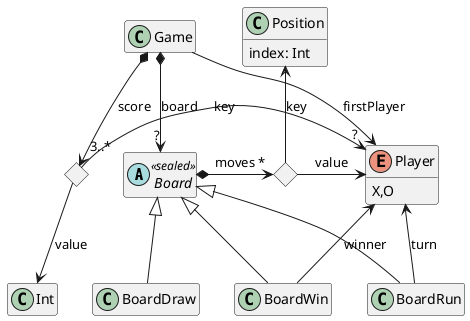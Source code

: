 @startuml

hide empty members

abstract class Board <<sealed>>
Board <|-- BoardRun
Board <|-- BoardWin
Board <|-- BoardDraw

Game *--> "?" Board: board
Game -> Player : firstPlayer

enum Player {
    X,O
}

class Position {
    index: Int
}

<> Moves
Board *-> "*" Moves : "moves"
Position <-down- Moves : key
Moves -> Player : value
BoardRun -up-> Player : "turn       "
BoardWin -up-> Player : winner

<> Score
Game *--> "3..*" Score : score
Score --> Int : value
Score -> "?" Player : key
@enduml